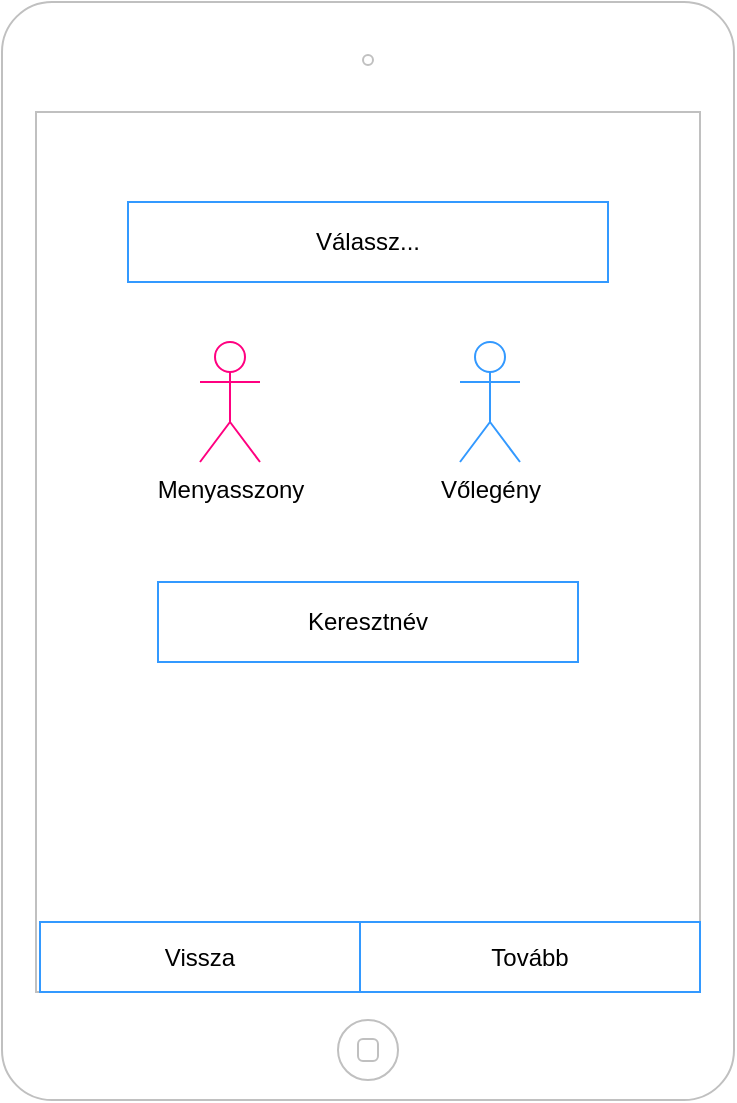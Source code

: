 <mxfile version="15.5.4" type="github">
  <diagram id="mYR2L3AKlq63D00oHqz3" name="Page-1">
    <mxGraphModel dx="1422" dy="737" grid="1" gridSize="10" guides="1" tooltips="1" connect="1" arrows="1" fold="1" page="1" pageScale="1" pageWidth="827" pageHeight="1169" math="0" shadow="0">
      <root>
        <mxCell id="0" />
        <mxCell id="1" parent="0" />
        <mxCell id="4dHMKYBh25yeZ5n-R9vf-1" value="" style="html=1;verticalLabelPosition=bottom;labelBackgroundColor=#ffffff;verticalAlign=top;shadow=0;dashed=0;strokeWidth=1;shape=mxgraph.ios7.misc.ipad7inch;strokeColor=#c0c0c0;" vertex="1" parent="1">
          <mxGeometry x="231" y="100" width="366" height="549" as="geometry" />
        </mxCell>
        <mxCell id="4dHMKYBh25yeZ5n-R9vf-7" value="Menyasszony" style="shape=umlActor;verticalLabelPosition=bottom;verticalAlign=top;html=1;outlineConnect=0;strokeColor=#FF0080;" vertex="1" parent="1">
          <mxGeometry x="330" y="270" width="30" height="60" as="geometry" />
        </mxCell>
        <mxCell id="4dHMKYBh25yeZ5n-R9vf-8" value="Vőlegény" style="shape=umlActor;verticalLabelPosition=bottom;verticalAlign=top;html=1;outlineConnect=0;strokeColor=#3399FF;" vertex="1" parent="1">
          <mxGeometry x="460" y="270" width="30" height="60" as="geometry" />
        </mxCell>
        <mxCell id="4dHMKYBh25yeZ5n-R9vf-9" value="Keresztnév" style="rounded=0;whiteSpace=wrap;html=1;strokeColor=#3399FF;" vertex="1" parent="1">
          <mxGeometry x="309" y="390" width="210" height="40" as="geometry" />
        </mxCell>
        <mxCell id="4dHMKYBh25yeZ5n-R9vf-10" value="Válassz..." style="rounded=0;whiteSpace=wrap;html=1;strokeColor=#3399FF;" vertex="1" parent="1">
          <mxGeometry x="294" y="200" width="240" height="40" as="geometry" />
        </mxCell>
        <mxCell id="4dHMKYBh25yeZ5n-R9vf-12" value="Tovább" style="rounded=0;whiteSpace=wrap;html=1;strokeColor=#3399FF;" vertex="1" parent="1">
          <mxGeometry x="410" y="560" width="170" height="35" as="geometry" />
        </mxCell>
        <mxCell id="4dHMKYBh25yeZ5n-R9vf-14" value="Vissza" style="rounded=0;whiteSpace=wrap;html=1;strokeColor=#3399FF;" vertex="1" parent="1">
          <mxGeometry x="250" y="560" width="160" height="35" as="geometry" />
        </mxCell>
      </root>
    </mxGraphModel>
  </diagram>
</mxfile>
